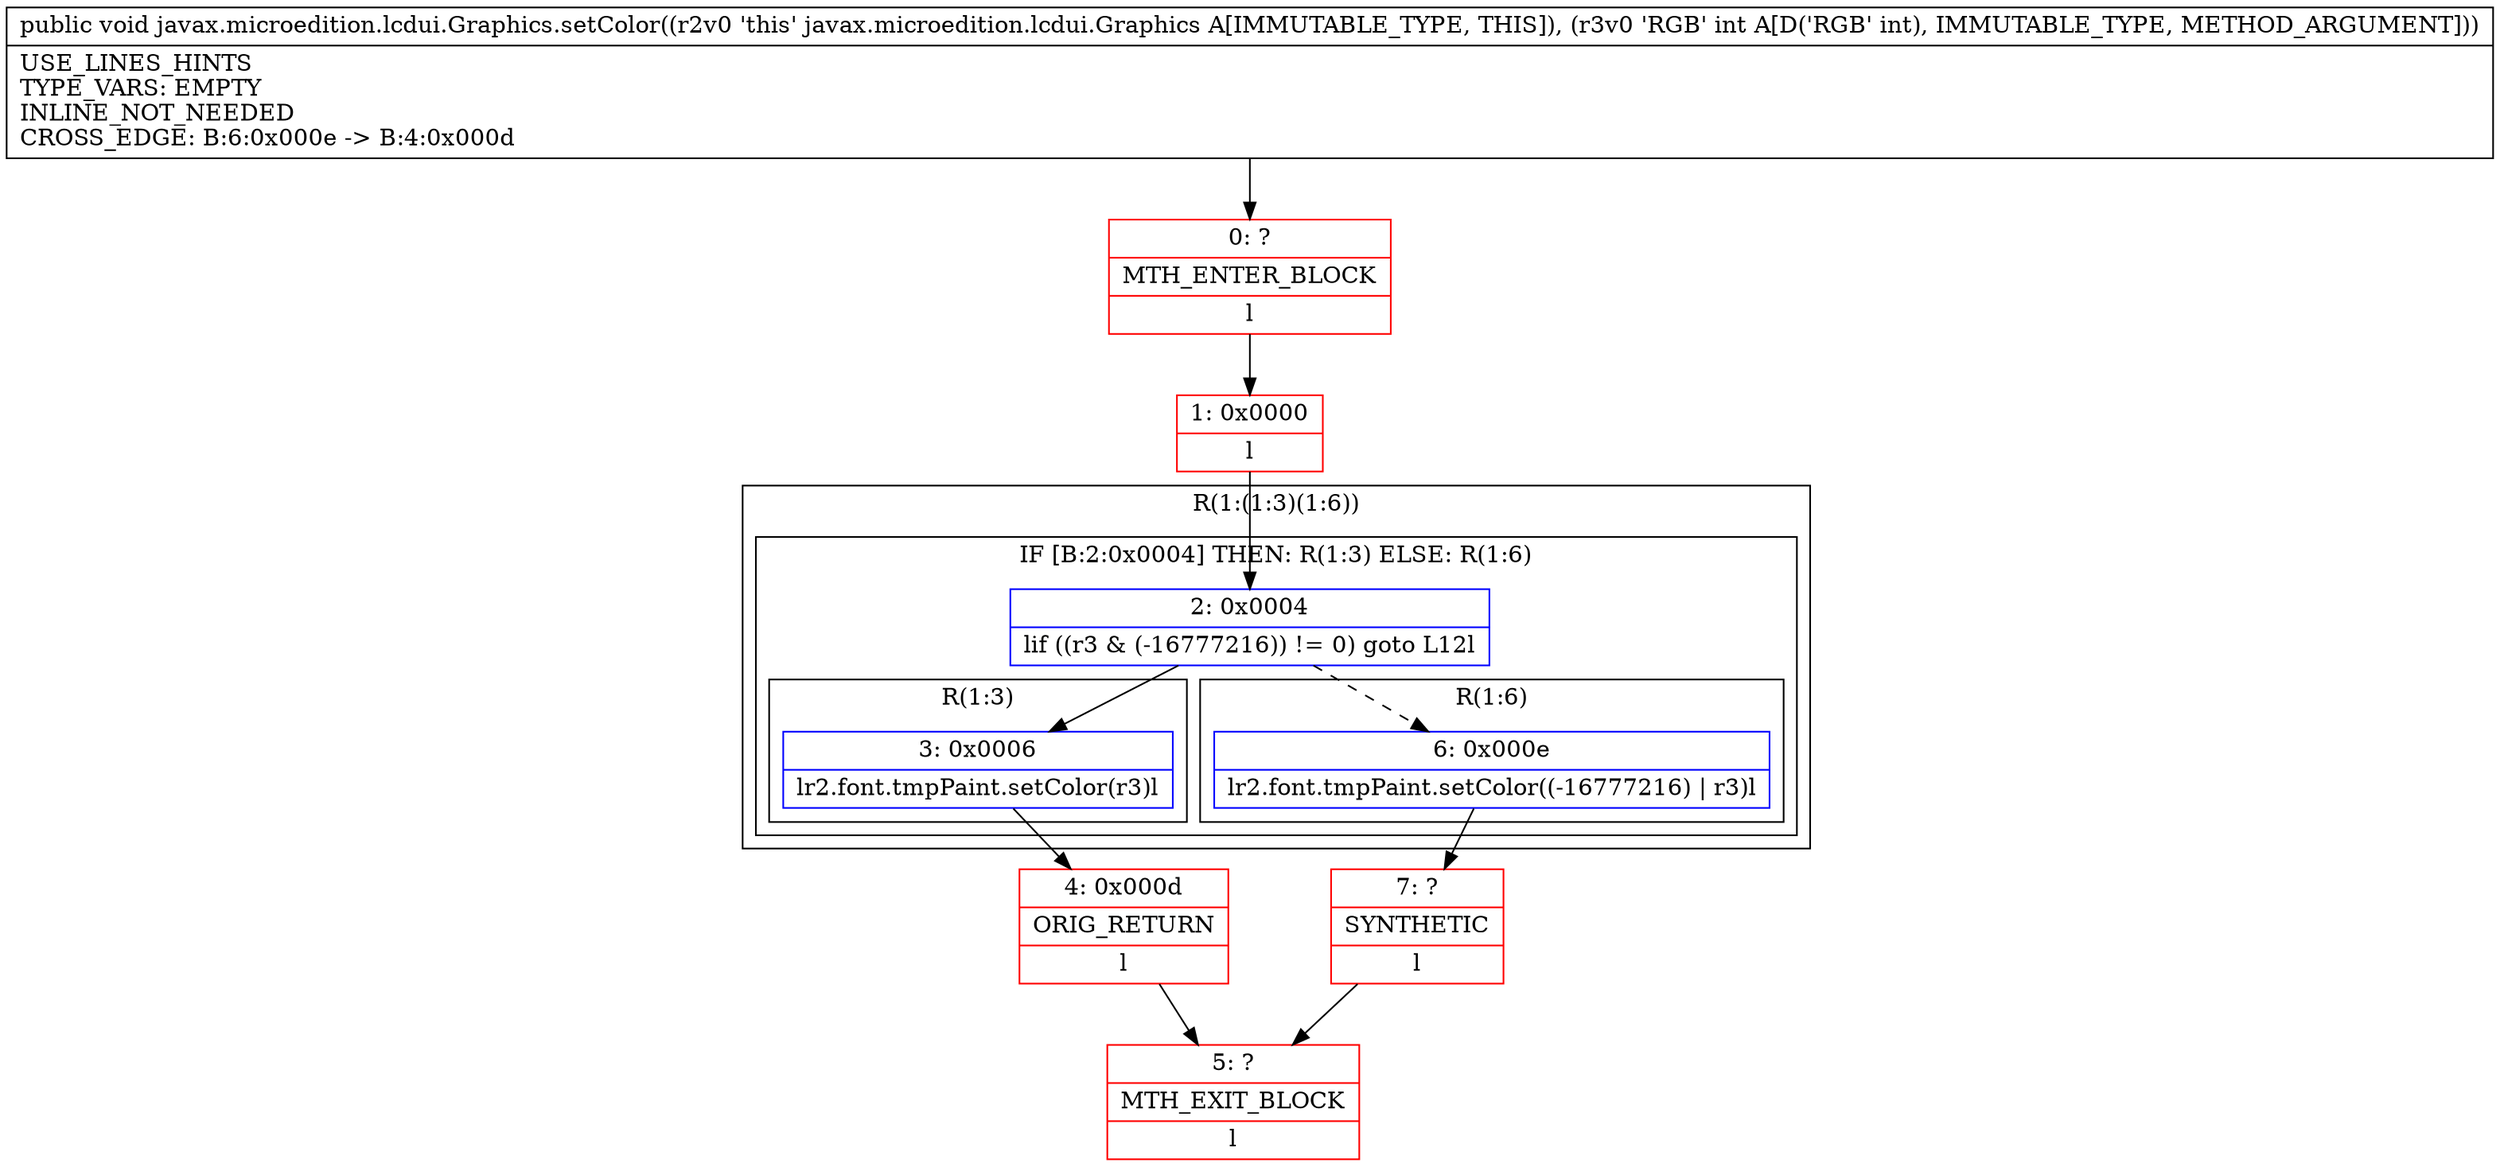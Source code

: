 digraph "CFG forjavax.microedition.lcdui.Graphics.setColor(I)V" {
subgraph cluster_Region_470550349 {
label = "R(1:(1:3)(1:6))";
node [shape=record,color=blue];
subgraph cluster_IfRegion_198110653 {
label = "IF [B:2:0x0004] THEN: R(1:3) ELSE: R(1:6)";
node [shape=record,color=blue];
Node_2 [shape=record,label="{2\:\ 0x0004|lif ((r3 & (\-16777216)) != 0) goto L12l}"];
subgraph cluster_Region_435728765 {
label = "R(1:3)";
node [shape=record,color=blue];
Node_3 [shape=record,label="{3\:\ 0x0006|lr2.font.tmpPaint.setColor(r3)l}"];
}
subgraph cluster_Region_336203866 {
label = "R(1:6)";
node [shape=record,color=blue];
Node_6 [shape=record,label="{6\:\ 0x000e|lr2.font.tmpPaint.setColor((\-16777216) \| r3)l}"];
}
}
}
Node_0 [shape=record,color=red,label="{0\:\ ?|MTH_ENTER_BLOCK\l|l}"];
Node_1 [shape=record,color=red,label="{1\:\ 0x0000|l}"];
Node_4 [shape=record,color=red,label="{4\:\ 0x000d|ORIG_RETURN\l|l}"];
Node_5 [shape=record,color=red,label="{5\:\ ?|MTH_EXIT_BLOCK\l|l}"];
Node_7 [shape=record,color=red,label="{7\:\ ?|SYNTHETIC\l|l}"];
MethodNode[shape=record,label="{public void javax.microedition.lcdui.Graphics.setColor((r2v0 'this' javax.microedition.lcdui.Graphics A[IMMUTABLE_TYPE, THIS]), (r3v0 'RGB' int A[D('RGB' int), IMMUTABLE_TYPE, METHOD_ARGUMENT]))  | USE_LINES_HINTS\lTYPE_VARS: EMPTY\lINLINE_NOT_NEEDED\lCROSS_EDGE: B:6:0x000e \-\> B:4:0x000d\l}"];
MethodNode -> Node_0;
Node_2 -> Node_3;
Node_2 -> Node_6[style=dashed];
Node_3 -> Node_4;
Node_6 -> Node_7;
Node_0 -> Node_1;
Node_1 -> Node_2;
Node_4 -> Node_5;
Node_7 -> Node_5;
}

